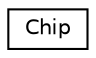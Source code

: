 digraph "Graphical Class Hierarchy"
{
 // LATEX_PDF_SIZE
  edge [fontname="Helvetica",fontsize="10",labelfontname="Helvetica",labelfontsize="10"];
  node [fontname="Helvetica",fontsize="10",shape=record];
  rankdir="LR";
  Node0 [label="Chip",height=0.2,width=0.4,color="black", fillcolor="white", style="filled",URL="$classChip.html",tooltip=" "];
}
